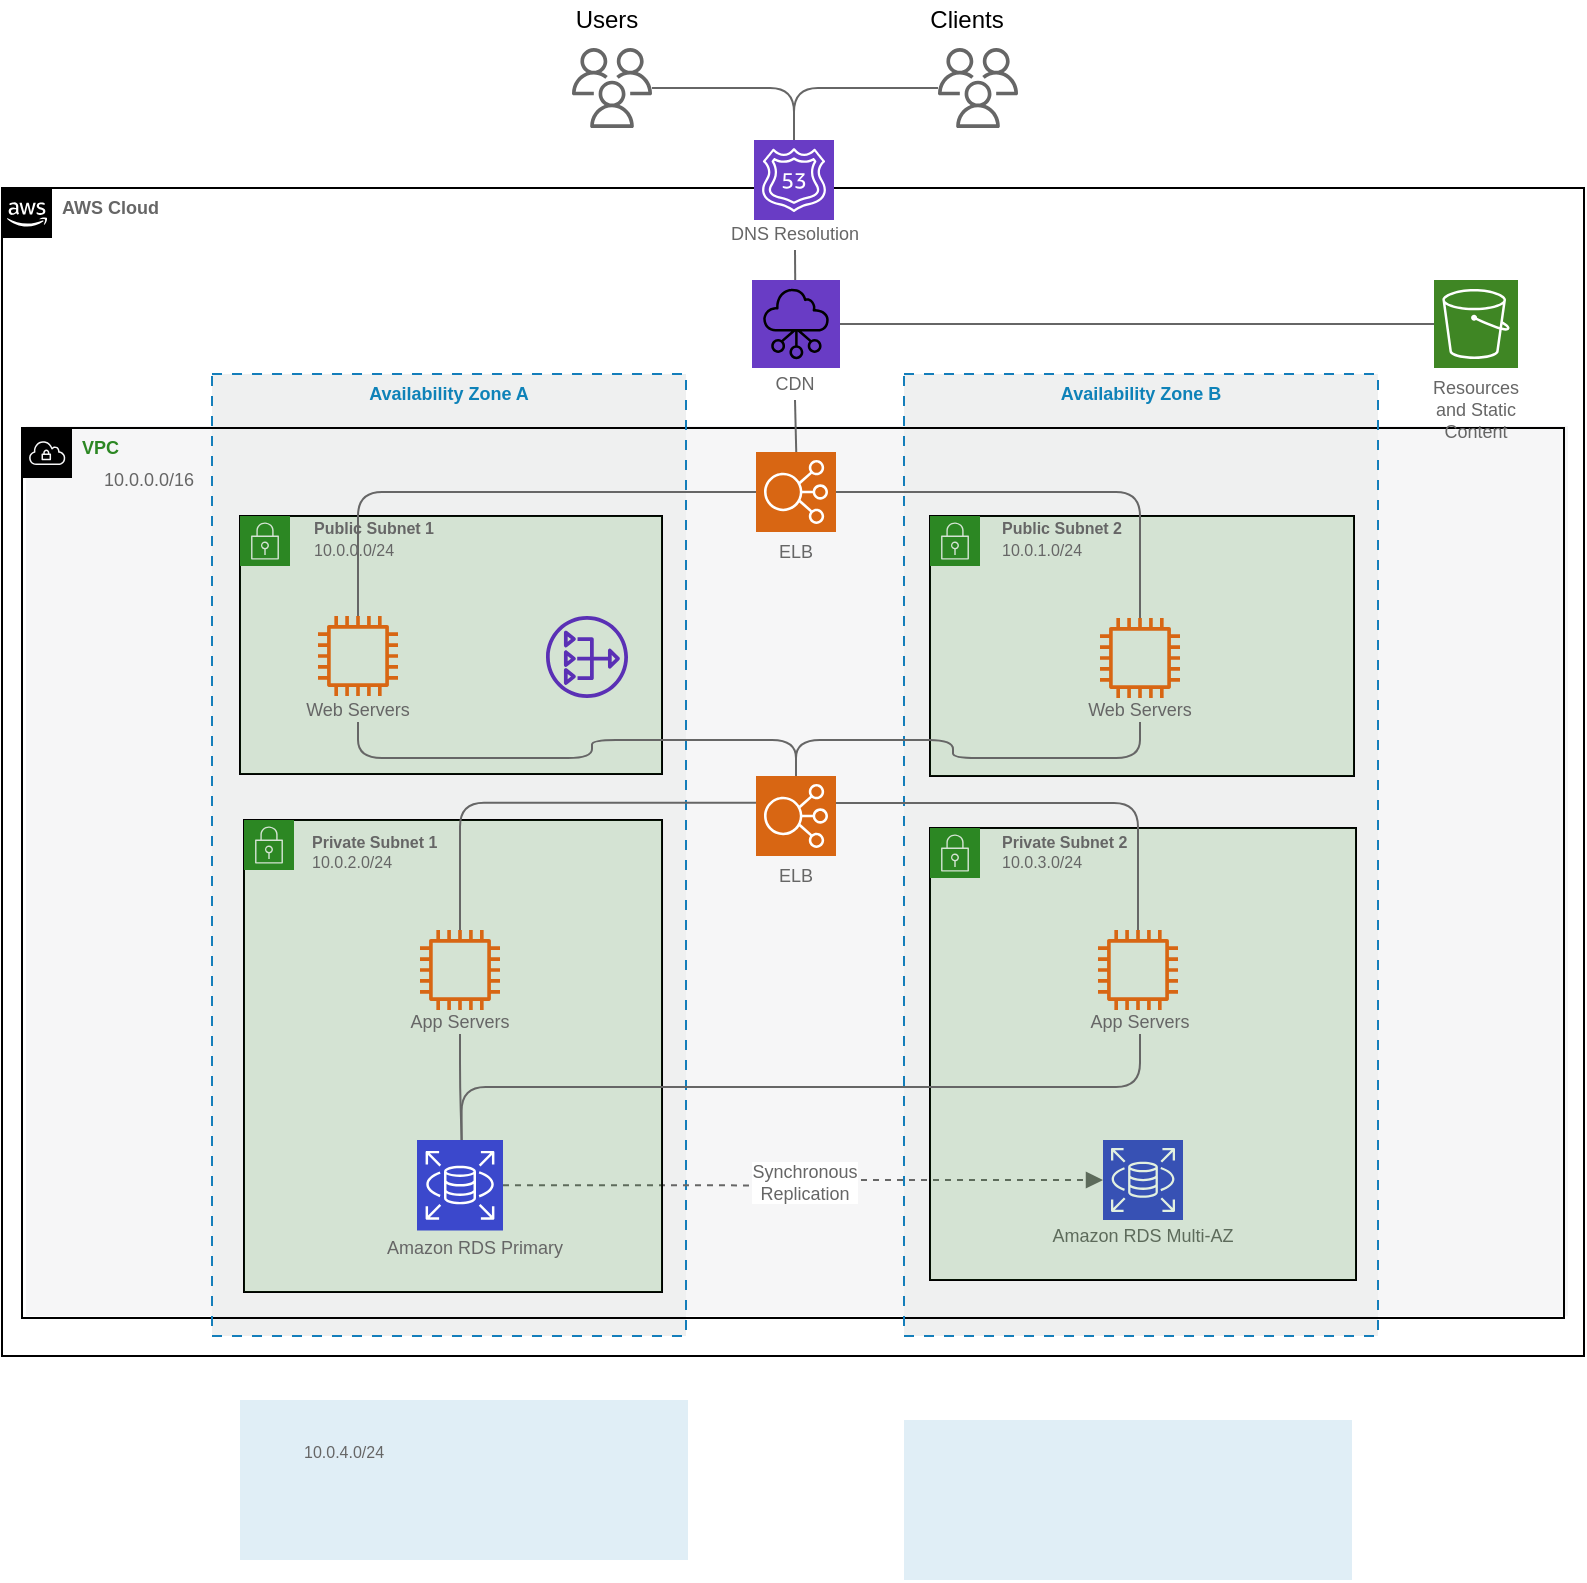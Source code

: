 <mxfile version="13.3.0" type="github">
  <diagram id="nHtHo7IPAPnNrSM1sG2S" name="Page-1">
    <mxGraphModel dx="946" dy="614" grid="1" gridSize="10" guides="1" tooltips="1" connect="1" arrows="1" fold="1" page="1" pageScale="1" pageWidth="850" pageHeight="1100" math="0" shadow="0">
      <root>
        <mxCell id="0" />
        <mxCell id="1" parent="0" />
        <mxCell id="QVgjg6RMbLNZTQpQtQ4s-1" value="" style="group;dropTarget=0;" parent="1" vertex="1">
          <mxGeometry x="367" y="154" width="529" height="544" as="geometry" />
        </mxCell>
        <UserObject label="2" lucidchartObjectId="c8AZzpJM9zTO" id="QVgjg6RMbLNZTQpQtQ4s-2">
          <mxCell style="html=1;whiteSpace=wrap;ellipse;fontSize=13;fontColor=#ffffff;fontStyle=1;spacing=3;strokeOpacity=0;fillOpacity=100;fillColor=#4397ff;" parent="QVgjg6RMbLNZTQpQtQ4s-1" vertex="1">
            <mxGeometry x="170" y="66" width="20" height="20" as="geometry" />
          </mxCell>
        </UserObject>
        <UserObject label="3" lucidchartObjectId="k8AZ7hgyojpw" id="QVgjg6RMbLNZTQpQtQ4s-3">
          <mxCell style="html=1;whiteSpace=wrap;ellipse;fontSize=13;fontColor=#ffffff;fontStyle=1;spacing=3;strokeOpacity=0;fillOpacity=100;fillColor=#4397ff;" parent="QVgjg6RMbLNZTQpQtQ4s-1" vertex="1">
            <mxGeometry x="509" y="158" width="20" height="20" as="geometry" />
          </mxCell>
        </UserObject>
        <UserObject label="4" lucidchartObjectId="t8AZ.MpWrOA6" id="QVgjg6RMbLNZTQpQtQ4s-4">
          <mxCell style="html=1;whiteSpace=wrap;ellipse;fontSize=13;fontColor=#ffffff;fontStyle=1;spacing=3;strokeOpacity=0;fillOpacity=100;fillColor=#4397ff;" parent="QVgjg6RMbLNZTQpQtQ4s-1" vertex="1">
            <mxGeometry x="170" y="158" width="20" height="20" as="geometry" />
          </mxCell>
        </UserObject>
        <UserObject label="5" lucidchartObjectId="O8AZnCvz27dr" id="QVgjg6RMbLNZTQpQtQ4s-5">
          <mxCell style="html=1;whiteSpace=wrap;ellipse;fontSize=13;fontColor=#ffffff;fontStyle=1;spacing=3;strokeOpacity=0;fillOpacity=100;fillColor=#4397ff;" parent="QVgjg6RMbLNZTQpQtQ4s-1" vertex="1">
            <mxGeometry x="170" y="228" width="20" height="20" as="geometry" />
          </mxCell>
        </UserObject>
        <UserObject label="6" lucidchartObjectId="a9AZdJZeVmQ0" id="QVgjg6RMbLNZTQpQtQ4s-6">
          <mxCell style="html=1;whiteSpace=wrap;ellipse;fontSize=13;fontColor=#ffffff;fontStyle=1;spacing=3;strokeOpacity=0;fillOpacity=100;fillColor=#4397ff;" parent="QVgjg6RMbLNZTQpQtQ4s-1" vertex="1">
            <mxGeometry y="243" width="20" height="20" as="geometry" />
          </mxCell>
        </UserObject>
        <UserObject label="7" lucidchartObjectId="o9AZtqkOdskW" id="QVgjg6RMbLNZTQpQtQ4s-7">
          <mxCell style="html=1;whiteSpace=wrap;ellipse;fontSize=13;fontColor=#ffffff;fontStyle=1;spacing=3;strokeOpacity=0;fillOpacity=100;fillColor=#4397ff;" parent="QVgjg6RMbLNZTQpQtQ4s-1" vertex="1">
            <mxGeometry y="524" width="20" height="20" as="geometry" />
          </mxCell>
        </UserObject>
        <UserObject label="" lucidchartObjectId="ZyE4skOyJKSB" id="QVgjg6RMbLNZTQpQtQ4s-9">
          <mxCell style="html=1;whiteSpace=wrap;;fontSize=11;spacing=3;strokeOpacity=0;" parent="1" vertex="1">
            <mxGeometry x="133" y="184" width="791" height="584" as="geometry" />
          </mxCell>
        </UserObject>
        <UserObject label="" lucidchartObjectId="ZyE4cStbNhLG" id="QVgjg6RMbLNZTQpQtQ4s-10">
          <mxCell style="html=1;whiteSpace=wrap;;fontSize=11;spacing=3;strokeOpacity=0;fillOpacity=100;fillColor=#f6f6f7;" parent="1" vertex="1">
            <mxGeometry x="145" y="303" width="771" height="445" as="geometry" />
          </mxCell>
        </UserObject>
        <UserObject label="" lucidchartObjectId="ZyE43ghjHJ9U" id="QVgjg6RMbLNZTQpQtQ4s-11">
          <mxCell style="html=1;whiteSpace=wrap;;fontSize=11;spacing=3;strokeOpacity=0;fillOpacity=100;fillColor=#eff0f0;" parent="1" vertex="1">
            <mxGeometry x="238" y="277" width="237" height="481" as="geometry" />
          </mxCell>
        </UserObject>
        <UserObject label="" lucidchartObjectId="ZyE4tvYUVZSG" id="QVgjg6RMbLNZTQpQtQ4s-12">
          <mxCell style="html=1;whiteSpace=wrap;;fontSize=11;spacing=3;strokeOpacity=0;fillOpacity=100;fillColor=#eff0f0;" parent="1" vertex="1">
            <mxGeometry x="584" y="277" width="237" height="481" as="geometry" />
          </mxCell>
        </UserObject>
        <mxCell id="QVgjg6RMbLNZTQpQtQ4s-13" value="" style="html=1;whiteSpace=wrap;fontSize=11;spacing=0;strokeOpacity=100;fillOpacity=0;fillColor=#000000;" parent="1" vertex="1">
          <mxGeometry x="252" y="348" width="211" height="129" as="geometry" />
        </mxCell>
        <UserObject label="" lucidchartObjectId="ZyE40Bf.4xP-" id="QVgjg6RMbLNZTQpQtQ4s-14">
          <mxCell style="html=1;whiteSpace=wrap;shape=mxgraph.aws4.group;grIcon=mxgraph.aws4.group_security_group;grStroke=0;verticalAlign=top;align=left;spacingLeft=30;strokeColor=#2C8723;fontColor=#2C8723;fillOpacity=13;fillColor=#248814;fontSize=11;spacing=0;strokeOpacity=100;part=1;" parent="QVgjg6RMbLNZTQpQtQ4s-13" vertex="1">
            <mxGeometry width="211" height="129" as="geometry" />
          </mxCell>
        </UserObject>
        <mxCell id="QVgjg6RMbLNZTQpQtQ4s-15" value="" style="html=1;whiteSpace=wrap;fontSize=9;fontColor=#666666;fontStyle=1;spacing=0;strokeOpacity=100;fillOpacity=0;fillColor=#000000;" parent="1" vertex="1">
          <mxGeometry x="133" y="184" width="791" height="584" as="geometry" />
        </mxCell>
        <UserObject label="AWS Cloud" lucidchartObjectId="ZyE4pIuA_5Mh" id="QVgjg6RMbLNZTQpQtQ4s-16">
          <mxCell style="html=1;whiteSpace=wrap;shape=mxgraph.aws4.group;grIcon=mxgraph.aws4.group_aws_cloud_alt;verticalAlign=top;align=left;spacingLeft=30;fillOpacity=100;fillColor=none;fontSize=9;fontColor=#666666;fontStyle=1;spacing=0;strokeOpacity=100;part=1;" parent="QVgjg6RMbLNZTQpQtQ4s-15" vertex="1">
            <mxGeometry width="791" height="584" as="geometry" />
          </mxCell>
        </UserObject>
        <mxCell id="QVgjg6RMbLNZTQpQtQ4s-17" value="" style="html=1;whiteSpace=wrap;fontSize=9;fontColor=#666666;fontStyle=1;spacing=0;strokeOpacity=100;fillOpacity=0;fillColor=#000000;" parent="1" vertex="1">
          <mxGeometry x="143" y="304" width="771" height="445" as="geometry" />
        </mxCell>
        <UserObject label="VPC" lucidchartObjectId="ZyE4o0.zI6l3" id="QVgjg6RMbLNZTQpQtQ4s-18">
          <mxCell style="html=1;whiteSpace=wrap;shape=mxgraph.aws4.group;grIcon=mxgraph.aws4.group_vpc;verticalAlign=top;align=left;spacingLeft=30;fillOpacity=100;fontColor=#2C8723;fillColor=none;fontSize=9;fontStyle=1;spacing=0;strokeOpacity=100;part=1;" parent="QVgjg6RMbLNZTQpQtQ4s-17" vertex="1">
            <mxGeometry width="771" height="445" as="geometry" />
          </mxCell>
        </UserObject>
        <UserObject label="Availability Zone A" lucidchartObjectId="ZyE45cjU5PgE" id="QVgjg6RMbLNZTQpQtQ4s-19">
          <mxCell style="html=1;whiteSpace=wrap;verticalAlign=top;fillColor=none;fillOpacity=100;dashed=1;dashPattern=5 5;fontColor=#0E82B8;strokeOpacity=100;strokeColor=#147eba;fontSize=9;fontStyle=1;spacing=0;" parent="1" vertex="1">
            <mxGeometry x="238" y="277" width="237" height="481" as="geometry" />
          </mxCell>
        </UserObject>
        <UserObject label="Availability Zone B" lucidchartObjectId="ZyE4v5HxSAWs" id="QVgjg6RMbLNZTQpQtQ4s-20">
          <mxCell style="html=1;whiteSpace=wrap;verticalAlign=top;fillColor=none;fillOpacity=100;dashed=1;dashPattern=5 5;fontColor=#0E82B8;strokeOpacity=100;strokeColor=#147eba;fontSize=9;fontStyle=1;spacing=0;" parent="1" vertex="1">
            <mxGeometry x="584" y="277" width="237" height="481" as="geometry" />
          </mxCell>
        </UserObject>
        <UserObject label="Resources and Static Content" lucidchartObjectId="ZyE4INKm.Qgx" id="QVgjg6RMbLNZTQpQtQ4s-21">
          <mxCell style="html=1;whiteSpace=wrap;shape=mxgraph.aws4.resourceIcon;resIcon=mxgraph.aws4.s3;labelPosition=center;verticalLabelPosition=bottom;align=center;verticalAlign=top;strokeColor=#ffffff;fontSize=9;fontColor=#666666;spacing=0;strokeOpacity=100;fillColor=#3f8624;" parent="1" vertex="1">
            <mxGeometry x="849" y="230" width="42" height="44" as="geometry" />
          </mxCell>
        </UserObject>
        <UserObject label="ELB" lucidchartObjectId="ZyE4ia8e-gKq" id="QVgjg6RMbLNZTQpQtQ4s-22">
          <mxCell style="html=1;whiteSpace=wrap;shape=mxgraph.aws4.resourceIcon;resIcon=mxgraph.aws4.elastic_load_balancing;verticalLabelPosition=bottom;align=center;verticalAlign=top;strokeColor=#ffffff;fontSize=9;fontColor=#666666;spacing=0;strokeOpacity=100;fillColor=#d86613;" parent="1" vertex="1">
            <mxGeometry x="510" y="316" width="40" height="40" as="geometry" />
          </mxCell>
        </UserObject>
        <mxCell id="QVgjg6RMbLNZTQpQtQ4s-23" value="" style="html=1;whiteSpace=wrap;fontSize=11;spacing=0;strokeOpacity=100;fillOpacity=0;fillColor=#000000;" parent="1" vertex="1">
          <mxGeometry x="597" y="348" width="212" height="130" as="geometry" />
        </mxCell>
        <UserObject label="" lucidchartObjectId="ZyE4hBUMD6-r" id="QVgjg6RMbLNZTQpQtQ4s-24">
          <mxCell style="html=1;whiteSpace=wrap;shape=mxgraph.aws4.group;grIcon=mxgraph.aws4.group_security_group;grStroke=0;verticalAlign=top;align=left;spacingLeft=30;strokeColor=#2C8723;fontColor=#2C8723;fillOpacity=13;fillColor=#248814;fontSize=11;spacing=0;strokeOpacity=100;part=1;" parent="QVgjg6RMbLNZTQpQtQ4s-23" vertex="1">
            <mxGeometry width="212" height="130" as="geometry" />
          </mxCell>
        </UserObject>
        <UserObject label="ELB" lucidchartObjectId="ZyE4j_fVy4Ns" id="QVgjg6RMbLNZTQpQtQ4s-25">
          <mxCell style="html=1;whiteSpace=wrap;shape=mxgraph.aws4.resourceIcon;resIcon=mxgraph.aws4.elastic_load_balancing;verticalLabelPosition=bottom;align=center;verticalAlign=top;strokeColor=#ffffff;fontSize=9;fontColor=#666666;spacing=0;strokeOpacity=100;fillColor=#d86613;" parent="1" vertex="1">
            <mxGeometry x="510" y="478" width="40" height="40" as="geometry" />
          </mxCell>
        </UserObject>
        <mxCell id="QVgjg6RMbLNZTQpQtQ4s-26" value="" style="group;dropTarget=0;" parent="1" vertex="1">
          <mxGeometry x="291" y="398" width="40" height="40" as="geometry" />
        </mxCell>
        <UserObject label="" lucidchartObjectId="ZyE4RAXpGc61" id="QVgjg6RMbLNZTQpQtQ4s-27">
          <mxCell style="html=1;whiteSpace=wrap;shape=mxgraph.aws4.instance2;labelPosition=center;verticalLabelPosition=bottom;align=center;verticalAlign=top;strokeColor=none;fontSize=11;spacing=0;strokeOpacity=100;fillColor=#d86613;" parent="QVgjg6RMbLNZTQpQtQ4s-26" vertex="1">
            <mxGeometry width="40" height="40" as="geometry" />
          </mxCell>
        </UserObject>
        <UserObject label="" lucidchartObjectId="ZyE4ehCL31AR" id="QVgjg6RMbLNZTQpQtQ4s-28">
          <mxCell style="html=1;jettySize=18;fontSize=11;strokeColor=#666666;strokeOpacity=100;rounded=1;arcSize=24;edgeStyle=orthogonalEdgeStyle;startArrow=none;;endArrow=none;;exitX=1.078e-16;exitY=0.5;exitPerimeter=1;entryX=0.5;entryY=0;entryPerimeter=1;" parent="1" source="QVgjg6RMbLNZTQpQtQ4s-22" target="QVgjg6RMbLNZTQpQtQ4s-27" edge="1">
            <mxGeometry width="100" height="100" relative="1" as="geometry">
              <Array as="points" />
            </mxGeometry>
          </mxCell>
        </UserObject>
        <UserObject label="" lucidchartObjectId="ZyE4c_P3Ufc7" id="QVgjg6RMbLNZTQpQtQ4s-29">
          <mxCell style="html=1;whiteSpace=wrap;shape=mxgraph.aws4.users;labelPosition=center;verticalLabelPosition=bottom;align=center;verticalAlign=top;strokeColor=none;fontSize=11;spacing=0;strokeOpacity=100;fillOpacity=100;fillColor=#666666;" parent="1" vertex="1">
            <mxGeometry x="418" y="114" width="40" height="40" as="geometry" />
          </mxCell>
        </UserObject>
        <mxCell id="QVgjg6RMbLNZTQpQtQ4s-30" value="" style="group;dropTarget=0;" parent="1" vertex="1">
          <mxGeometry x="630" y="348" width="69" height="22" as="geometry" />
        </mxCell>
        <UserObject label="Public Subnet 2" lucidchartObjectId="ZyE4axDVwR7x" id="QVgjg6RMbLNZTQpQtQ4s-31">
          <mxCell style="html=1;whiteSpace=wrap;;fontSize=8;fontColor=#666666;fontStyle=1;align=left;spacing=3;verticalAlign=middle;strokeOpacity=0;fillOpacity=0;fillColor=#ffffff;" parent="QVgjg6RMbLNZTQpQtQ4s-30" vertex="1">
            <mxGeometry width="69" height="12" as="geometry" />
          </mxCell>
        </UserObject>
        <UserObject label="10.0.1.0/24" lucidchartObjectId="ZyE4QxFfmRvP" id="QVgjg6RMbLNZTQpQtQ4s-32">
          <mxCell style="html=1;whiteSpace=wrap;;fontSize=8;fontColor=#666666;align=left;spacing=3;verticalAlign=middle;strokeOpacity=0;fillOpacity=0;fillColor=#ffffff;" parent="QVgjg6RMbLNZTQpQtQ4s-30" vertex="1">
            <mxGeometry y="11" width="58" height="11" as="geometry" />
          </mxCell>
        </UserObject>
        <UserObject label="DNS Resolution" lucidchartObjectId="ZyE4KtMX.42l" id="QVgjg6RMbLNZTQpQtQ4s-33">
          <mxCell style="html=1;whiteSpace=wrap;;fontSize=9;fontColor=#666666;spacing=3;strokeOpacity=0;fillOpacity=0;fillColor=#ffffff;" parent="1" vertex="1">
            <mxGeometry x="485" y="199" width="89" height="16" as="geometry" />
          </mxCell>
        </UserObject>
        <UserObject label="Web Servers" lucidchartObjectId="ZyE4AVuAXfrP" id="QVgjg6RMbLNZTQpQtQ4s-34">
          <mxCell style="html=1;whiteSpace=wrap;;fontSize=9;fontColor=#666666;spacing=3;strokeOpacity=0;fillOpacity=0;fillColor=#ffffff;" parent="1" vertex="1">
            <mxGeometry x="276" y="439" width="70" height="12" as="geometry" />
          </mxCell>
        </UserObject>
        <UserObject label="" lucidchartObjectId="ZyE4sDo.5fip" id="QVgjg6RMbLNZTQpQtQ4s-35">
          <mxCell style="html=1;whiteSpace=wrap;shape=mxgraph.aws4.resourceIcon;resIcon=mxgraph.aws4.route_53;labelPosition=center;verticalLabelPosition=bottom;align=center;verticalAlign=top;strokeColor=#ffffff;fontSize=11;spacing=0;strokeOpacity=100;fillColor=#693cc5;" parent="1" vertex="1">
            <mxGeometry x="509" y="160" width="40" height="40" as="geometry" />
          </mxCell>
        </UserObject>
        <UserObject label="" lucidchartObjectId="ZyE4_QcsYHln" id="QVgjg6RMbLNZTQpQtQ4s-36">
          <mxCell style="html=1;jettySize=18;fontSize=11;strokeColor=#666666;strokeOpacity=100;rounded=1;arcSize=24;edgeStyle=orthogonalEdgeStyle;startArrow=none;;endArrow=none;;exitX=0.5;exitY=1.0;exitPerimeter=1;entryX=0.503;entryY=0;entryPerimeter=1;" parent="1" source="QVgjg6RMbLNZTQpQtQ4s-66" target="QVgjg6RMbLNZTQpQtQ4s-22" edge="1">
            <mxGeometry width="100" height="100" relative="1" as="geometry">
              <Array as="points" />
            </mxGeometry>
          </mxCell>
        </UserObject>
        <UserObject label="10.0.0.0/16" lucidchartObjectId="ZyE43Vn4hEtU" id="QVgjg6RMbLNZTQpQtQ4s-37">
          <mxCell style="html=1;whiteSpace=wrap;;fontSize=9;fontColor=#666666;align=left;spacing=3;verticalAlign=middle;strokeOpacity=0;fillOpacity=0;fillColor=#ffffff;" parent="1" vertex="1">
            <mxGeometry x="181" y="324" width="60" height="11" as="geometry" />
          </mxCell>
        </UserObject>
        <UserObject label="" lucidchartObjectId="ZyE4HLhWYkgI" id="QVgjg6RMbLNZTQpQtQ4s-38">
          <mxCell style="html=1;jettySize=18;fontSize=11;strokeColor=#666666;strokeOpacity=100;rounded=1;arcSize=24;edgeStyle=orthogonalEdgeStyle;startArrow=none;;endArrow=none;;exitX=1.0;exitY=0.5;exitPerimeter=1;entryX=0.5;entryY=1.078e-16;entryPerimeter=1;" parent="1" source="QVgjg6RMbLNZTQpQtQ4s-29" target="QVgjg6RMbLNZTQpQtQ4s-35" edge="1">
            <mxGeometry width="100" height="100" relative="1" as="geometry">
              <Array as="points" />
            </mxGeometry>
          </mxCell>
        </UserObject>
        <UserObject label="" lucidchartObjectId="ZyE41c8WnD6." id="QVgjg6RMbLNZTQpQtQ4s-39">
          <mxCell style="html=1;whiteSpace=wrap;shape=mxgraph.aws4.users;labelPosition=center;verticalLabelPosition=bottom;align=center;verticalAlign=top;strokeColor=none;fontSize=11;spacing=0;strokeOpacity=100;fillOpacity=100;fillColor=#666666;" parent="1" vertex="1">
            <mxGeometry x="601" y="114" width="40" height="40" as="geometry" />
          </mxCell>
        </UserObject>
        <UserObject label="" lucidchartObjectId="ZyE43OfRoB9h" id="QVgjg6RMbLNZTQpQtQ4s-40">
          <mxCell style="html=1;jettySize=18;fontSize=11;strokeColor=#666666;strokeOpacity=100;rounded=1;arcSize=24;edgeStyle=orthogonalEdgeStyle;startArrow=none;;endArrow=none;;exitX=0;exitY=0.5;exitPerimeter=1;entryX=0.5;entryY=1.078e-16;entryPerimeter=1;" parent="1" source="QVgjg6RMbLNZTQpQtQ4s-39" target="QVgjg6RMbLNZTQpQtQ4s-35" edge="1">
            <mxGeometry width="100" height="100" relative="1" as="geometry">
              <Array as="points" />
            </mxGeometry>
          </mxCell>
        </UserObject>
        <mxCell id="QVgjg6RMbLNZTQpQtQ4s-41" value="" style="group;dropTarget=0;" parent="1" vertex="1">
          <mxGeometry x="286" y="348" width="69" height="22" as="geometry" />
        </mxCell>
        <UserObject label="Public&amp;nbsp;Subnet 1" lucidchartObjectId="ZyE4A27On2GJ" id="QVgjg6RMbLNZTQpQtQ4s-42">
          <mxCell style="html=1;whiteSpace=wrap;;fontSize=8;fontColor=#666666;fontStyle=1;align=left;spacing=3;verticalAlign=middle;strokeOpacity=0;fillOpacity=0;fillColor=#ffffff;" parent="QVgjg6RMbLNZTQpQtQ4s-41" vertex="1">
            <mxGeometry width="69" height="12" as="geometry" />
          </mxCell>
        </UserObject>
        <UserObject label="10.0.0.0/24" lucidchartObjectId="ZyE4yJ_qk2ub" id="QVgjg6RMbLNZTQpQtQ4s-43">
          <mxCell style="html=1;whiteSpace=wrap;;fontSize=8;fontColor=#666666;align=left;spacing=3;verticalAlign=middle;strokeOpacity=0;fillOpacity=0;fillColor=#ffffff;" parent="QVgjg6RMbLNZTQpQtQ4s-41" vertex="1">
            <mxGeometry y="11" width="58" height="11" as="geometry" />
          </mxCell>
        </UserObject>
        <UserObject label="" lucidchartObjectId="ZyE40Z_H1dQl" id="QVgjg6RMbLNZTQpQtQ4s-44">
          <mxCell style="html=1;jettySize=18;fontSize=11;strokeColor=#666666;strokeOpacity=100;rounded=1;arcSize=24;edgeStyle=orthogonalEdgeStyle;startArrow=none;;endArrow=none;;exitX=1.0;exitY=0.5;exitPerimeter=1;entryX=0;entryY=0.5;entryPerimeter=1;" parent="1" source="QVgjg6RMbLNZTQpQtQ4s-65" target="QVgjg6RMbLNZTQpQtQ4s-21" edge="1">
            <mxGeometry width="100" height="100" relative="1" as="geometry">
              <Array as="points" />
            </mxGeometry>
          </mxCell>
        </UserObject>
        <UserObject label="" lucidchartObjectId="ZyE4BMWwjzz7" id="QVgjg6RMbLNZTQpQtQ4s-45">
          <mxCell style="html=1;jettySize=18;fontSize=11;strokeColor=#666666;strokeOpacity=100;rounded=1;arcSize=24;edgeStyle=orthogonalEdgeStyle;startArrow=none;;endArrow=none;;exitX=1.0;exitY=0.5;exitPerimeter=1;entryX=0.5;entryY=0;entryPerimeter=1;" parent="1" source="QVgjg6RMbLNZTQpQtQ4s-22" target="QVgjg6RMbLNZTQpQtQ4s-68" edge="1">
            <mxGeometry width="100" height="100" relative="1" as="geometry">
              <Array as="points" />
            </mxGeometry>
          </mxCell>
        </UserObject>
        <mxCell id="QVgjg6RMbLNZTQpQtQ4s-46" value="" style="html=1;whiteSpace=wrap;fontSize=11;align=center;spacing=0;strokeOpacity=0;fillOpacity=0;fillColor=#000000;" parent="1" vertex="1">
          <mxGeometry x="252" y="790" width="224" height="80" as="geometry" />
        </mxCell>
        <UserObject label="" lucidchartObjectId="ZyE4ujxFACly" id="QVgjg6RMbLNZTQpQtQ4s-47">
          <mxCell style="html=1;whiteSpace=wrap;shape=mxgraph.aws4.group;grIcon=mxgraph.aws4.group_security_group;grStroke=0;verticalAlign=top;align=left;spacingLeft=30;strokeColor=#0E82B8;fontColor=#0E82B8;fillOpacity=13;fillColor=#147eba;fontSize=11;spacing=0;strokeOpacity=0;part=1;" parent="QVgjg6RMbLNZTQpQtQ4s-46" vertex="1">
            <mxGeometry width="224" height="80" as="geometry" />
          </mxCell>
        </UserObject>
        <UserObject label="10.0.4.0/24" lucidchartObjectId="ZyE4h_SOjPHu" id="QVgjg6RMbLNZTQpQtQ4s-58">
          <mxCell style="html=1;whiteSpace=wrap;;fontSize=8;fontColor=#666666;align=left;spacing=3;verticalAlign=middle;strokeOpacity=0;fillOpacity=0;fillColor=#ffffff;" parent="QVgjg6RMbLNZTQpQtQ4s-46" vertex="1">
            <mxGeometry x="29" y="20" width="60" height="11" as="geometry" />
          </mxCell>
        </UserObject>
        <UserObject label="" lucidchartObjectId="ZyE4hKGmICNB" id="QVgjg6RMbLNZTQpQtQ4s-48">
          <mxCell style="html=1;jettySize=18;fontSize=11;strokeColor=#666666;strokeOpacity=100;dashed=1;rounded=1;arcSize=24;edgeStyle=orthogonalEdgeStyle;startArrow=none;;endArrow=block;endFill=1;;exitX=1.0;exitY=0.5;exitPerimeter=1;entryX=0;entryY=0.5;entryPerimeter=1;" parent="1" source="QVgjg6RMbLNZTQpQtQ4s-52" target="QVgjg6RMbLNZTQpQtQ4s-55" edge="1">
            <mxGeometry width="100" height="100" relative="1" as="geometry">
              <Array as="points" />
            </mxGeometry>
          </mxCell>
        </UserObject>
        <mxCell id="QVgjg6RMbLNZTQpQtQ4s-49" value="&lt;div style=&quot;font-size:9px;color:#666666;text-align: center;&quot;&gt;Synchronous&#xa;&lt;/div&gt;&lt;div style=&quot;font-size:9px;color:#666666;text-align: center;&quot;&gt;Replication&lt;/div&gt;" style="text;html=1;resizable=0;labelBackgroundColor=#ffffff;align=center;verticalAlign=middle;fontColor=#666666;;fontSize=9.333;" parent="QVgjg6RMbLNZTQpQtQ4s-48" vertex="1">
          <mxGeometry relative="1" as="geometry" />
        </mxCell>
        <mxCell id="QVgjg6RMbLNZTQpQtQ4s-53" value="" style="group;dropTarget=0;" parent="1" vertex="1">
          <mxGeometry x="641.5" y="660" width="123" height="56" as="geometry" />
        </mxCell>
        <UserObject label="Amazon RDS Multi-AZ" lucidchartObjectId="ZyE433hzRrrJ" id="QVgjg6RMbLNZTQpQtQ4s-54">
          <mxCell style="html=1;whiteSpace=wrap;;fontSize=9;fontColor=#666666;spacing=3;strokeOpacity=0;fillOpacity=0;fillColor=#ffffff;" parent="QVgjg6RMbLNZTQpQtQ4s-53" vertex="1">
            <mxGeometry y="40" width="123" height="16" as="geometry" />
          </mxCell>
        </UserObject>
        <UserObject label="" lucidchartObjectId="ZyE49M4g81yQ" id="QVgjg6RMbLNZTQpQtQ4s-55">
          <mxCell style="html=1;whiteSpace=wrap;shape=mxgraph.aws4.resourceIcon;resIcon=mxgraph.aws4.rds;verticalLabelPosition=bottom;align=center;verticalAlign=top;strokeColor=#ffffff;fontSize=11;spacing=0;strokeOpacity=100;fillColor=#3b48cc;" parent="QVgjg6RMbLNZTQpQtQ4s-53" vertex="1">
            <mxGeometry x="42" width="40" height="40" as="geometry" />
          </mxCell>
        </UserObject>
        <mxCell id="QVgjg6RMbLNZTQpQtQ4s-59" value="" style="html=1;whiteSpace=wrap;fontSize=11;align=center;spacing=0;strokeOpacity=0;fillOpacity=0;fillColor=#000000;" parent="1" vertex="1">
          <mxGeometry x="584" y="800" width="224" height="80" as="geometry" />
        </mxCell>
        <UserObject label="" lucidchartObjectId="ZyE4pqZ0fJlJ" id="QVgjg6RMbLNZTQpQtQ4s-60">
          <mxCell style="html=1;whiteSpace=wrap;shape=mxgraph.aws4.group;grIcon=mxgraph.aws4.group_security_group;grStroke=0;verticalAlign=top;align=left;spacingLeft=30;strokeColor=#0E82B8;fontColor=#0E82B8;fillOpacity=13;fillColor=#147eba;fontSize=11;spacing=0;strokeOpacity=0;part=1;" parent="QVgjg6RMbLNZTQpQtQ4s-59" vertex="1">
            <mxGeometry width="224" height="80" as="geometry" />
          </mxCell>
        </UserObject>
        <mxCell id="QVgjg6RMbLNZTQpQtQ4s-64" value="" style="group;dropTarget=0;" parent="1" vertex="1">
          <mxGeometry x="495" y="230" width="69" height="60" as="geometry" />
        </mxCell>
        <UserObject label="" lucidchartObjectId="ZyE4HXlMvsA3" id="QVgjg6RMbLNZTQpQtQ4s-65">
          <mxCell style="html=1;whiteSpace=wrap;shape=mxgraph.aws4.resourceIcon;resIcon=mxgraph.aws4.networking_and_content_delivery;labelPosition=center;verticalLabelPosition=bottom;align=center;verticalAlign=top;fontSize=11;spacing=0;strokeOpacity=0;fillColor=#693cc5;" parent="QVgjg6RMbLNZTQpQtQ4s-64" vertex="1">
            <mxGeometry x="13" width="44" height="44" as="geometry" />
          </mxCell>
        </UserObject>
        <UserObject label="CDN" lucidchartObjectId="ZyE4mYBuBtdy" id="QVgjg6RMbLNZTQpQtQ4s-66">
          <mxCell style="html=1;whiteSpace=wrap;;fontSize=9;fontColor=#666666;spacing=3;strokeOpacity=0;fillOpacity=0;fillColor=#ffffff;" parent="QVgjg6RMbLNZTQpQtQ4s-64" vertex="1">
            <mxGeometry y="44" width="69" height="16" as="geometry" />
          </mxCell>
        </UserObject>
        <mxCell id="QVgjg6RMbLNZTQpQtQ4s-67" value="" style="group;dropTarget=0;" parent="1" vertex="1">
          <mxGeometry x="682" y="399" width="40" height="40" as="geometry" />
        </mxCell>
        <UserObject label="" lucidchartObjectId="ZyE4BK1M3EZu" id="QVgjg6RMbLNZTQpQtQ4s-68">
          <mxCell style="html=1;whiteSpace=wrap;shape=mxgraph.aws4.instance2;labelPosition=center;verticalLabelPosition=bottom;align=center;verticalAlign=top;strokeColor=none;fontSize=11;spacing=0;strokeOpacity=100;fillColor=#d86613;" parent="QVgjg6RMbLNZTQpQtQ4s-67" vertex="1">
            <mxGeometry width="40" height="40" as="geometry" />
          </mxCell>
        </UserObject>
        <UserObject label="Web Servers" lucidchartObjectId="ZyE4cJkKtVGJ" id="QVgjg6RMbLNZTQpQtQ4s-69">
          <mxCell style="html=1;whiteSpace=wrap;;fontSize=9;fontColor=#666666;spacing=3;strokeOpacity=0;fillOpacity=0;fillColor=#ffffff;" parent="1" vertex="1">
            <mxGeometry x="667" y="439" width="70" height="12" as="geometry" />
          </mxCell>
        </UserObject>
        <UserObject label="" lucidchartObjectId="ZyE4hEWeZA74" id="QVgjg6RMbLNZTQpQtQ4s-70">
          <mxCell style="html=1;jettySize=18;overflow=width;html=1;strokeColor=#666666;strokeOpacity=100;rounded=1;arcSize=24;edgeStyle=orthogonalEdgeStyle;startArrow=none;;endArrow=none;;exitX=0.5;exitY=1.0;exitPerimeter=1;entryX=0.491;entryY=0;entryPerimeter=1;" parent="1" source="QVgjg6RMbLNZTQpQtQ4s-33" target="QVgjg6RMbLNZTQpQtQ4s-65" edge="1">
            <mxGeometry width="100" height="100" relative="1" as="geometry">
              <Array as="points" />
            </mxGeometry>
          </mxCell>
        </UserObject>
        <mxCell id="QVgjg6RMbLNZTQpQtQ4s-71" value="" style="html=1;whiteSpace=wrap;fontSize=11;spacing=0;strokeOpacity=100;fillOpacity=0;fillColor=#000000;" parent="1" vertex="1">
          <mxGeometry x="254" y="500" width="209.005" height="236" as="geometry" />
        </mxCell>
        <UserObject label="" lucidchartObjectId="ZyE4mOqMOByq" id="QVgjg6RMbLNZTQpQtQ4s-72">
          <mxCell style="html=1;whiteSpace=wrap;shape=mxgraph.aws4.group;grIcon=mxgraph.aws4.group_security_group;grStroke=0;verticalAlign=top;align=left;spacingLeft=30;strokeColor=#2C8723;fontColor=#2C8723;fillOpacity=13;fillColor=#248814;fontSize=11;spacing=0;strokeOpacity=100;part=1;" parent="QVgjg6RMbLNZTQpQtQ4s-71" vertex="1">
            <mxGeometry width="209" height="236" as="geometry" />
          </mxCell>
        </UserObject>
        <mxCell id="QVgjg6RMbLNZTQpQtQ4s-50" value="" style="group;dropTarget=0;" parent="QVgjg6RMbLNZTQpQtQ4s-71" vertex="1">
          <mxGeometry x="60" y="160" width="110.85" height="63.42" as="geometry" />
        </mxCell>
        <UserObject label="Amazon RDS Primary" lucidchartObjectId="ZyE4Djm~c0ZD" id="QVgjg6RMbLNZTQpQtQ4s-51">
          <mxCell style="html=1;whiteSpace=wrap;;fontSize=9;fontColor=#666666;spacing=3;strokeOpacity=0;fillOpacity=0;fillColor=#ffffff;" parent="QVgjg6RMbLNZTQpQtQ4s-50" vertex="1">
            <mxGeometry y="45.3" width="110.85" height="18.12" as="geometry" />
          </mxCell>
        </UserObject>
        <UserObject label="" lucidchartObjectId="ZyE4fbz4qcvy" id="QVgjg6RMbLNZTQpQtQ4s-52">
          <mxCell style="html=1;whiteSpace=wrap;shape=mxgraph.aws4.resourceIcon;resIcon=mxgraph.aws4.rds;verticalLabelPosition=bottom;align=center;verticalAlign=top;strokeColor=#ffffff;fontSize=11;spacing=0;strokeOpacity=100;fillColor=#3b48cc;" parent="QVgjg6RMbLNZTQpQtQ4s-71" vertex="1">
            <mxGeometry x="86.5" y="160" width="43" height="45.3" as="geometry" />
          </mxCell>
        </UserObject>
        <mxCell id="QVgjg6RMbLNZTQpQtQ4s-73" value="" style="html=1;whiteSpace=wrap;fontSize=11;spacing=0;strokeOpacity=100;fillOpacity=0;fillColor=#000000;" parent="1" vertex="1">
          <mxGeometry x="597" y="504" width="213" height="226" as="geometry" />
        </mxCell>
        <UserObject label="" lucidchartObjectId="ZyE4QVCyW2hh" id="QVgjg6RMbLNZTQpQtQ4s-74">
          <mxCell style="html=1;whiteSpace=wrap;shape=mxgraph.aws4.group;grIcon=mxgraph.aws4.group_security_group;grStroke=0;verticalAlign=top;align=left;spacingLeft=30;strokeColor=#2C8723;fontColor=#2C8723;fillOpacity=13;fillColor=#248814;fontSize=11;spacing=0;strokeOpacity=100;part=1;" parent="QVgjg6RMbLNZTQpQtQ4s-73" vertex="1">
            <mxGeometry width="213" height="226" as="geometry" />
          </mxCell>
        </UserObject>
        <mxCell id="QVgjg6RMbLNZTQpQtQ4s-75" value="" style="group;dropTarget=0;" parent="1" vertex="1">
          <mxGeometry x="342" y="555" width="40" height="40" as="geometry" />
        </mxCell>
        <UserObject label="" lucidchartObjectId="ZyE4W7wNqc8I" id="QVgjg6RMbLNZTQpQtQ4s-76">
          <mxCell style="html=1;whiteSpace=wrap;shape=mxgraph.aws4.instance2;labelPosition=center;verticalLabelPosition=bottom;align=center;verticalAlign=top;strokeColor=none;fontSize=11;spacing=0;strokeOpacity=100;fillColor=#d86613;" parent="QVgjg6RMbLNZTQpQtQ4s-75" vertex="1">
            <mxGeometry width="40" height="40" as="geometry" />
          </mxCell>
        </UserObject>
        <mxCell id="QVgjg6RMbLNZTQpQtQ4s-77" value="" style="group;dropTarget=0;" parent="1" vertex="1">
          <mxGeometry x="630" y="505" width="69" height="21" as="geometry" />
        </mxCell>
        <UserObject label="Private Subnet 2" lucidchartObjectId="ZyE4rmGRxnL3" id="QVgjg6RMbLNZTQpQtQ4s-78">
          <mxCell style="html=1;whiteSpace=wrap;;fontSize=8;fontColor=#666666;fontStyle=1;align=left;spacing=3;verticalAlign=middle;strokeOpacity=0;fillOpacity=0;fillColor=#ffffff;" parent="QVgjg6RMbLNZTQpQtQ4s-77" vertex="1">
            <mxGeometry width="69" height="12" as="geometry" />
          </mxCell>
        </UserObject>
        <UserObject label="10.0.3.0/24" lucidchartObjectId="ZyE4lQtfI0N2" id="QVgjg6RMbLNZTQpQtQ4s-79">
          <mxCell style="html=1;whiteSpace=wrap;;fontSize=8;fontColor=#666666;align=left;spacing=3;verticalAlign=middle;strokeOpacity=0;fillOpacity=0;fillColor=#ffffff;" parent="QVgjg6RMbLNZTQpQtQ4s-77" vertex="1">
            <mxGeometry y="10" width="58" height="11" as="geometry" />
          </mxCell>
        </UserObject>
        <UserObject label="App Servers" lucidchartObjectId="ZyE4JRY_vnnu" id="QVgjg6RMbLNZTQpQtQ4s-80">
          <mxCell style="html=1;whiteSpace=wrap;;fontSize=9;fontColor=#666666;spacing=3;strokeOpacity=0;fillOpacity=0;fillColor=#ffffff;" parent="1" vertex="1">
            <mxGeometry x="327" y="595" width="70" height="12" as="geometry" />
          </mxCell>
        </UserObject>
        <mxCell id="QVgjg6RMbLNZTQpQtQ4s-81" value="" style="group;dropTarget=0;" parent="1" vertex="1">
          <mxGeometry x="285" y="505" width="69" height="21" as="geometry" />
        </mxCell>
        <UserObject label="Private Subnet 1" lucidchartObjectId="ZyE4~GGlZlxJ" id="QVgjg6RMbLNZTQpQtQ4s-82">
          <mxCell style="html=1;whiteSpace=wrap;;fontSize=8;fontColor=#666666;fontStyle=1;align=left;spacing=3;verticalAlign=middle;strokeOpacity=0;fillOpacity=0;fillColor=#ffffff;" parent="QVgjg6RMbLNZTQpQtQ4s-81" vertex="1">
            <mxGeometry width="69" height="12" as="geometry" />
          </mxCell>
        </UserObject>
        <UserObject label="10.0.2.0/24" lucidchartObjectId="ZyE4BE-j6KGb" id="QVgjg6RMbLNZTQpQtQ4s-83">
          <mxCell style="html=1;whiteSpace=wrap;;fontSize=8;fontColor=#666666;align=left;spacing=3;verticalAlign=middle;strokeOpacity=0;fillOpacity=0;fillColor=#ffffff;" parent="QVgjg6RMbLNZTQpQtQ4s-81" vertex="1">
            <mxGeometry y="10" width="58" height="11" as="geometry" />
          </mxCell>
        </UserObject>
        <mxCell id="QVgjg6RMbLNZTQpQtQ4s-84" value="" style="group;dropTarget=0;" parent="1" vertex="1">
          <mxGeometry x="681" y="555" width="40" height="40" as="geometry" />
        </mxCell>
        <UserObject label="" lucidchartObjectId="ZyE4t.BIDXYZ" id="QVgjg6RMbLNZTQpQtQ4s-85">
          <mxCell style="html=1;whiteSpace=wrap;shape=mxgraph.aws4.instance2;labelPosition=center;verticalLabelPosition=bottom;align=center;verticalAlign=top;strokeColor=none;fontSize=11;spacing=0;strokeOpacity=100;fillColor=#d86613;" parent="QVgjg6RMbLNZTQpQtQ4s-84" vertex="1">
            <mxGeometry width="40" height="40" as="geometry" />
          </mxCell>
        </UserObject>
        <UserObject label="App Servers" lucidchartObjectId="ZyE4UZB6~oF0" id="QVgjg6RMbLNZTQpQtQ4s-86">
          <mxCell style="html=1;whiteSpace=wrap;;fontSize=9;fontColor=#666666;spacing=3;strokeOpacity=0;fillOpacity=0;fillColor=#ffffff;" parent="1" vertex="1">
            <mxGeometry x="667" y="595" width="70" height="12" as="geometry" />
          </mxCell>
        </UserObject>
        <UserObject label="" lucidchartObjectId="ZyE48GY5Uw-G" id="QVgjg6RMbLNZTQpQtQ4s-87">
          <mxCell style="html=1;jettySize=18;overflow=width;html=1;strokeColor=#666666;strokeOpacity=100;rounded=1;arcSize=24;edgeStyle=orthogonalEdgeStyle;startArrow=none;;endArrow=none;;exitX=0;exitY=0.334;exitPerimeter=1;entryX=0.5;entryY=0;entryPerimeter=1;" parent="1" source="QVgjg6RMbLNZTQpQtQ4s-25" target="QVgjg6RMbLNZTQpQtQ4s-76" edge="1">
            <mxGeometry width="100" height="100" relative="1" as="geometry">
              <Array as="points" />
            </mxGeometry>
          </mxCell>
        </UserObject>
        <UserObject label="" lucidchartObjectId="ZyE4reqk0Jr1" id="QVgjg6RMbLNZTQpQtQ4s-88">
          <mxCell style="html=1;jettySize=18;overflow=width;html=1;strokeColor=#666666;strokeOpacity=100;rounded=1;arcSize=24;edgeStyle=orthogonalEdgeStyle;startArrow=none;;endArrow=none;;exitX=1.0;exitY=0.338;exitPerimeter=1;entryX=0.5;entryY=0;entryPerimeter=1;" parent="1" source="QVgjg6RMbLNZTQpQtQ4s-25" target="QVgjg6RMbLNZTQpQtQ4s-85" edge="1">
            <mxGeometry width="100" height="100" relative="1" as="geometry">
              <Array as="points" />
            </mxGeometry>
          </mxCell>
        </UserObject>
        <UserObject label="" lucidchartObjectId="ZyE4jYhduaU9" id="QVgjg6RMbLNZTQpQtQ4s-89">
          <mxCell style="html=1;jettySize=18;overflow=width;html=1;strokeColor=#666666;strokeOpacity=100;rounded=1;arcSize=24;edgeStyle=orthogonalEdgeStyle;startArrow=none;;endArrow=none;;exitX=0.519;exitY=0;exitPerimeter=1;entryX=0.5;entryY=1;entryPerimeter=1;" parent="1" source="QVgjg6RMbLNZTQpQtQ4s-52" target="QVgjg6RMbLNZTQpQtQ4s-86" edge="1">
            <mxGeometry width="100" height="100" relative="1" as="geometry">
              <Array as="points" />
            </mxGeometry>
          </mxCell>
        </UserObject>
        <UserObject label="" lucidchartObjectId="ZyE4~GM5kk9d" id="QVgjg6RMbLNZTQpQtQ4s-90">
          <mxCell style="html=1;jettySize=18;overflow=width;html=1;strokeColor=#666666;strokeOpacity=100;rounded=1;arcSize=24;edgeStyle=orthogonalEdgeStyle;startArrow=none;;endArrow=none;;exitX=0.5;exitY=1;exitPerimeter=1;entryX=0.5;entryY=0;entryPerimeter=1;" parent="1" source="QVgjg6RMbLNZTQpQtQ4s-34" target="QVgjg6RMbLNZTQpQtQ4s-25" edge="1">
            <mxGeometry width="100" height="100" relative="1" as="geometry">
              <Array as="points" />
            </mxGeometry>
          </mxCell>
        </UserObject>
        <UserObject label="" lucidchartObjectId="ZyE4KxFiNik9" id="QVgjg6RMbLNZTQpQtQ4s-91">
          <mxCell style="html=1;jettySize=18;overflow=width;html=1;strokeColor=#666666;strokeOpacity=100;rounded=1;arcSize=24;edgeStyle=orthogonalEdgeStyle;startArrow=none;;endArrow=none;;exitX=0.5;exitY=0;exitPerimeter=1;entryX=0.5;entryY=1;entryPerimeter=1;" parent="1" source="QVgjg6RMbLNZTQpQtQ4s-25" target="QVgjg6RMbLNZTQpQtQ4s-69" edge="1">
            <mxGeometry width="100" height="100" relative="1" as="geometry">
              <Array as="points" />
            </mxGeometry>
          </mxCell>
        </UserObject>
        <UserObject label="" lucidchartObjectId="ZyE44Zs9qzfg" id="QVgjg6RMbLNZTQpQtQ4s-92">
          <mxCell style="html=1;jettySize=18;overflow=width;html=1;strokeColor=#666666;strokeOpacity=100;rounded=1;arcSize=24;edgeStyle=orthogonalEdgeStyle;startArrow=none;;endArrow=none;;exitX=0.5;exitY=1;exitPerimeter=1;entryX=0.519;entryY=0;entryPerimeter=1;" parent="1" source="QVgjg6RMbLNZTQpQtQ4s-80" target="QVgjg6RMbLNZTQpQtQ4s-52" edge="1">
            <mxGeometry width="100" height="100" relative="1" as="geometry">
              <Array as="points" />
            </mxGeometry>
          </mxCell>
        </UserObject>
        <mxCell id="lH00LEIJT2bp-XvwGnt1-2" value="Clients" style="text;html=1;align=center;verticalAlign=middle;resizable=0;points=[];autosize=1;" vertex="1" parent="1">
          <mxGeometry x="590" y="90" width="50" height="20" as="geometry" />
        </mxCell>
        <mxCell id="lH00LEIJT2bp-XvwGnt1-1" value="Users" style="text;html=1;align=center;verticalAlign=middle;resizable=0;points=[];autosize=1;" vertex="1" parent="1">
          <mxGeometry x="410" y="90" width="50" height="20" as="geometry" />
        </mxCell>
        <mxCell id="lH00LEIJT2bp-XvwGnt1-9" value="" style="outlineConnect=0;fontColor=#232F3E;gradientColor=none;fillColor=#5A30B5;strokeColor=none;dashed=0;verticalLabelPosition=bottom;verticalAlign=top;align=center;html=1;fontSize=12;fontStyle=0;aspect=fixed;pointerEvents=1;shape=mxgraph.aws4.nat_gateway;" vertex="1" parent="1">
          <mxGeometry x="405" y="398" width="41" height="41" as="geometry" />
        </mxCell>
      </root>
    </mxGraphModel>
  </diagram>
</mxfile>
